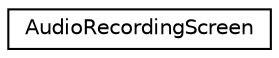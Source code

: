 digraph G
{
  edge [fontname="Helvetica",fontsize="10",labelfontname="Helvetica",labelfontsize="10"];
  node [fontname="Helvetica",fontsize="10",shape=record];
  rankdir="LR";
  Node1 [label="AudioRecordingScreen",height=0.2,width=0.4,color="black", fillcolor="white", style="filled",URL="$interface_audio_recording_screen.html"];
}
